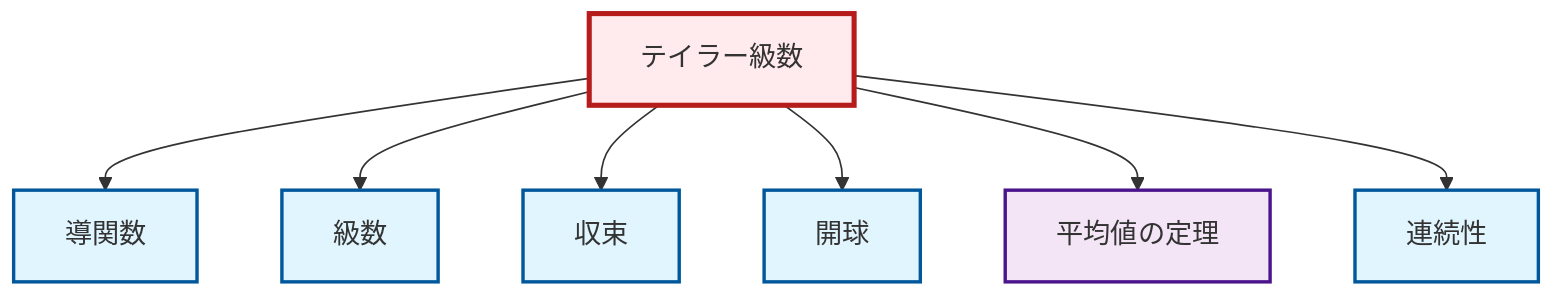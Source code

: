 graph TD
    classDef definition fill:#e1f5fe,stroke:#01579b,stroke-width:2px
    classDef theorem fill:#f3e5f5,stroke:#4a148c,stroke-width:2px
    classDef axiom fill:#fff3e0,stroke:#e65100,stroke-width:2px
    classDef example fill:#e8f5e9,stroke:#1b5e20,stroke-width:2px
    classDef current fill:#ffebee,stroke:#b71c1c,stroke-width:3px
    def-convergence["収束"]:::definition
    def-derivative["導関数"]:::definition
    def-series["級数"]:::definition
    def-continuity["連続性"]:::definition
    def-open-ball["開球"]:::definition
    thm-mean-value["平均値の定理"]:::theorem
    thm-taylor-series["テイラー級数"]:::theorem
    thm-taylor-series --> def-derivative
    thm-taylor-series --> def-series
    thm-taylor-series --> def-convergence
    thm-taylor-series --> def-open-ball
    thm-taylor-series --> thm-mean-value
    thm-taylor-series --> def-continuity
    class thm-taylor-series current